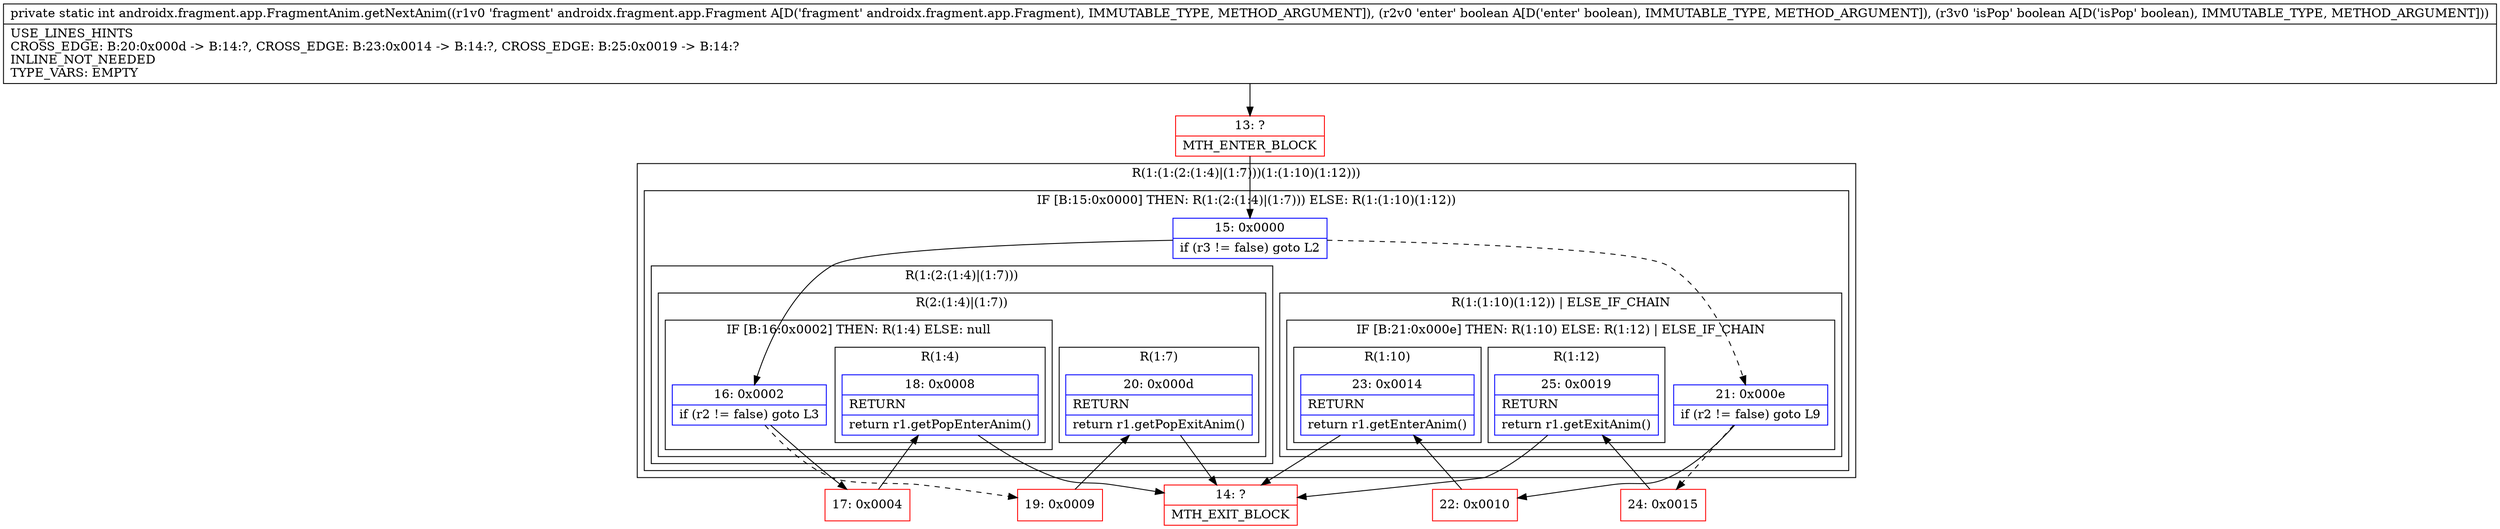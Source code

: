digraph "CFG forandroidx.fragment.app.FragmentAnim.getNextAnim(Landroidx\/fragment\/app\/Fragment;ZZ)I" {
subgraph cluster_Region_232020906 {
label = "R(1:(1:(2:(1:4)|(1:7)))(1:(1:10)(1:12)))";
node [shape=record,color=blue];
subgraph cluster_IfRegion_674009541 {
label = "IF [B:15:0x0000] THEN: R(1:(2:(1:4)|(1:7))) ELSE: R(1:(1:10)(1:12))";
node [shape=record,color=blue];
Node_15 [shape=record,label="{15\:\ 0x0000|if (r3 != false) goto L2\l}"];
subgraph cluster_Region_694328293 {
label = "R(1:(2:(1:4)|(1:7)))";
node [shape=record,color=blue];
subgraph cluster_Region_198191505 {
label = "R(2:(1:4)|(1:7))";
node [shape=record,color=blue];
subgraph cluster_IfRegion_620112458 {
label = "IF [B:16:0x0002] THEN: R(1:4) ELSE: null";
node [shape=record,color=blue];
Node_16 [shape=record,label="{16\:\ 0x0002|if (r2 != false) goto L3\l}"];
subgraph cluster_Region_1754805672 {
label = "R(1:4)";
node [shape=record,color=blue];
Node_18 [shape=record,label="{18\:\ 0x0008|RETURN\l|return r1.getPopEnterAnim()\l}"];
}
}
subgraph cluster_Region_1436034797 {
label = "R(1:7)";
node [shape=record,color=blue];
Node_20 [shape=record,label="{20\:\ 0x000d|RETURN\l|return r1.getPopExitAnim()\l}"];
}
}
}
subgraph cluster_Region_1603146094 {
label = "R(1:(1:10)(1:12)) | ELSE_IF_CHAIN\l";
node [shape=record,color=blue];
subgraph cluster_IfRegion_1254085807 {
label = "IF [B:21:0x000e] THEN: R(1:10) ELSE: R(1:12) | ELSE_IF_CHAIN\l";
node [shape=record,color=blue];
Node_21 [shape=record,label="{21\:\ 0x000e|if (r2 != false) goto L9\l}"];
subgraph cluster_Region_1671666981 {
label = "R(1:10)";
node [shape=record,color=blue];
Node_23 [shape=record,label="{23\:\ 0x0014|RETURN\l|return r1.getEnterAnim()\l}"];
}
subgraph cluster_Region_2006479090 {
label = "R(1:12)";
node [shape=record,color=blue];
Node_25 [shape=record,label="{25\:\ 0x0019|RETURN\l|return r1.getExitAnim()\l}"];
}
}
}
}
}
Node_13 [shape=record,color=red,label="{13\:\ ?|MTH_ENTER_BLOCK\l}"];
Node_17 [shape=record,color=red,label="{17\:\ 0x0004}"];
Node_14 [shape=record,color=red,label="{14\:\ ?|MTH_EXIT_BLOCK\l}"];
Node_19 [shape=record,color=red,label="{19\:\ 0x0009}"];
Node_22 [shape=record,color=red,label="{22\:\ 0x0010}"];
Node_24 [shape=record,color=red,label="{24\:\ 0x0015}"];
MethodNode[shape=record,label="{private static int androidx.fragment.app.FragmentAnim.getNextAnim((r1v0 'fragment' androidx.fragment.app.Fragment A[D('fragment' androidx.fragment.app.Fragment), IMMUTABLE_TYPE, METHOD_ARGUMENT]), (r2v0 'enter' boolean A[D('enter' boolean), IMMUTABLE_TYPE, METHOD_ARGUMENT]), (r3v0 'isPop' boolean A[D('isPop' boolean), IMMUTABLE_TYPE, METHOD_ARGUMENT]))  | USE_LINES_HINTS\lCROSS_EDGE: B:20:0x000d \-\> B:14:?, CROSS_EDGE: B:23:0x0014 \-\> B:14:?, CROSS_EDGE: B:25:0x0019 \-\> B:14:?\lINLINE_NOT_NEEDED\lTYPE_VARS: EMPTY\l}"];
MethodNode -> Node_13;Node_15 -> Node_16;
Node_15 -> Node_21[style=dashed];
Node_16 -> Node_17;
Node_16 -> Node_19[style=dashed];
Node_18 -> Node_14;
Node_20 -> Node_14;
Node_21 -> Node_22;
Node_21 -> Node_24[style=dashed];
Node_23 -> Node_14;
Node_25 -> Node_14;
Node_13 -> Node_15;
Node_17 -> Node_18;
Node_19 -> Node_20;
Node_22 -> Node_23;
Node_24 -> Node_25;
}

